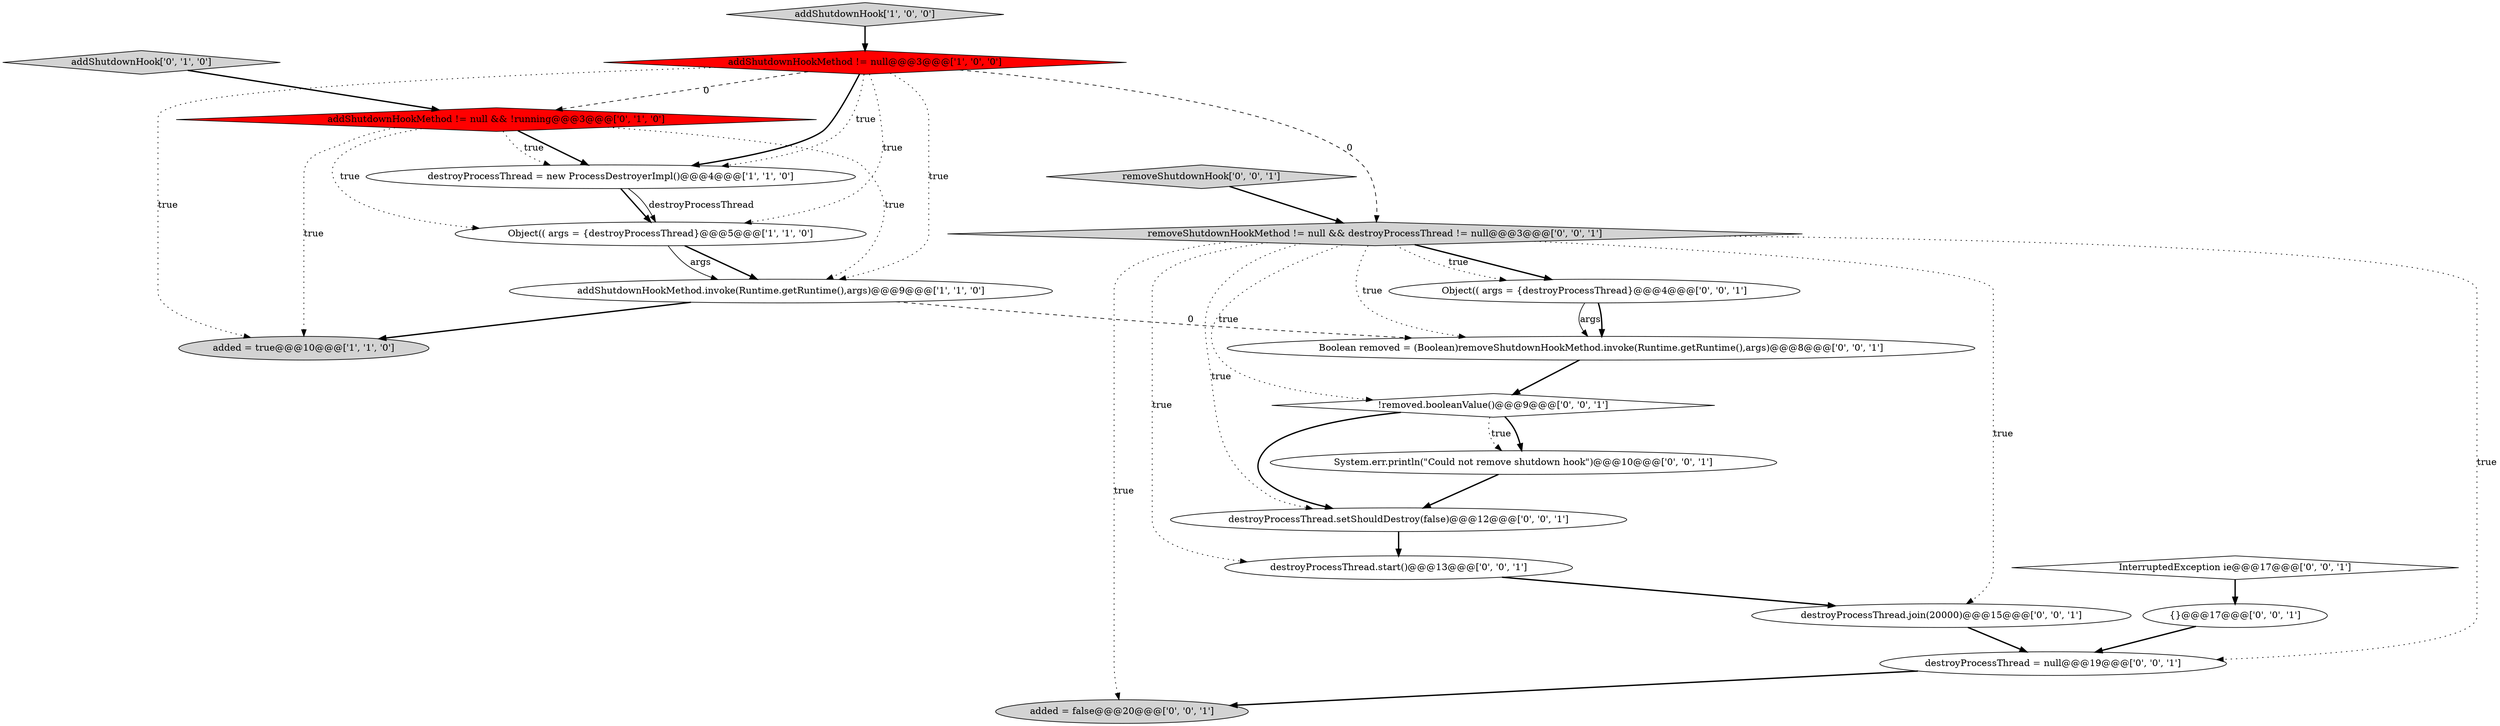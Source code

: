 digraph {
19 [style = filled, label = "added = false@@@20@@@['0', '0', '1']", fillcolor = lightgray, shape = ellipse image = "AAA0AAABBB3BBB"];
16 [style = filled, label = "Object(( args = {destroyProcessThread}@@@4@@@['0', '0', '1']", fillcolor = white, shape = ellipse image = "AAA0AAABBB3BBB"];
8 [style = filled, label = "!removed.booleanValue()@@@9@@@['0', '0', '1']", fillcolor = white, shape = diamond image = "AAA0AAABBB3BBB"];
9 [style = filled, label = "removeShutdownHookMethod != null && destroyProcessThread != null@@@3@@@['0', '0', '1']", fillcolor = lightgray, shape = diamond image = "AAA0AAABBB3BBB"];
10 [style = filled, label = "removeShutdownHook['0', '0', '1']", fillcolor = lightgray, shape = diamond image = "AAA0AAABBB3BBB"];
20 [style = filled, label = "destroyProcessThread.start()@@@13@@@['0', '0', '1']", fillcolor = white, shape = ellipse image = "AAA0AAABBB3BBB"];
0 [style = filled, label = "addShutdownHookMethod != null@@@3@@@['1', '0', '0']", fillcolor = red, shape = diamond image = "AAA1AAABBB1BBB"];
6 [style = filled, label = "addShutdownHookMethod != null && !running@@@3@@@['0', '1', '0']", fillcolor = red, shape = diamond image = "AAA1AAABBB2BBB"];
3 [style = filled, label = "addShutdownHookMethod.invoke(Runtime.getRuntime(),args)@@@9@@@['1', '1', '0']", fillcolor = white, shape = ellipse image = "AAA0AAABBB1BBB"];
1 [style = filled, label = "Object(( args = {destroyProcessThread}@@@5@@@['1', '1', '0']", fillcolor = white, shape = ellipse image = "AAA0AAABBB1BBB"];
14 [style = filled, label = "destroyProcessThread = null@@@19@@@['0', '0', '1']", fillcolor = white, shape = ellipse image = "AAA0AAABBB3BBB"];
5 [style = filled, label = "added = true@@@10@@@['1', '1', '0']", fillcolor = lightgray, shape = ellipse image = "AAA0AAABBB1BBB"];
7 [style = filled, label = "addShutdownHook['0', '1', '0']", fillcolor = lightgray, shape = diamond image = "AAA0AAABBB2BBB"];
2 [style = filled, label = "destroyProcessThread = new ProcessDestroyerImpl()@@@4@@@['1', '1', '0']", fillcolor = white, shape = ellipse image = "AAA0AAABBB1BBB"];
15 [style = filled, label = "System.err.println(\"Could not remove shutdown hook\")@@@10@@@['0', '0', '1']", fillcolor = white, shape = ellipse image = "AAA0AAABBB3BBB"];
4 [style = filled, label = "addShutdownHook['1', '0', '0']", fillcolor = lightgray, shape = diamond image = "AAA0AAABBB1BBB"];
17 [style = filled, label = "destroyProcessThread.join(20000)@@@15@@@['0', '0', '1']", fillcolor = white, shape = ellipse image = "AAA0AAABBB3BBB"];
11 [style = filled, label = "destroyProcessThread.setShouldDestroy(false)@@@12@@@['0', '0', '1']", fillcolor = white, shape = ellipse image = "AAA0AAABBB3BBB"];
12 [style = filled, label = "Boolean removed = (Boolean)removeShutdownHookMethod.invoke(Runtime.getRuntime(),args)@@@8@@@['0', '0', '1']", fillcolor = white, shape = ellipse image = "AAA0AAABBB3BBB"];
13 [style = filled, label = "InterruptedException ie@@@17@@@['0', '0', '1']", fillcolor = white, shape = diamond image = "AAA0AAABBB3BBB"];
18 [style = filled, label = "{}@@@17@@@['0', '0', '1']", fillcolor = white, shape = ellipse image = "AAA0AAABBB3BBB"];
11->20 [style = bold, label=""];
9->12 [style = dotted, label="true"];
20->17 [style = bold, label=""];
0->5 [style = dotted, label="true"];
8->15 [style = bold, label=""];
2->1 [style = bold, label=""];
9->17 [style = dotted, label="true"];
9->11 [style = dotted, label="true"];
0->2 [style = bold, label=""];
0->6 [style = dashed, label="0"];
6->1 [style = dotted, label="true"];
1->3 [style = bold, label=""];
8->15 [style = dotted, label="true"];
14->19 [style = bold, label=""];
2->1 [style = solid, label="destroyProcessThread"];
9->14 [style = dotted, label="true"];
9->16 [style = bold, label=""];
4->0 [style = bold, label=""];
9->8 [style = dotted, label="true"];
6->2 [style = bold, label=""];
16->12 [style = solid, label="args"];
3->5 [style = bold, label=""];
9->19 [style = dotted, label="true"];
6->2 [style = dotted, label="true"];
3->12 [style = dashed, label="0"];
15->11 [style = bold, label=""];
17->14 [style = bold, label=""];
12->8 [style = bold, label=""];
7->6 [style = bold, label=""];
9->20 [style = dotted, label="true"];
10->9 [style = bold, label=""];
0->3 [style = dotted, label="true"];
0->2 [style = dotted, label="true"];
9->16 [style = dotted, label="true"];
0->9 [style = dashed, label="0"];
6->3 [style = dotted, label="true"];
1->3 [style = solid, label="args"];
8->11 [style = bold, label=""];
16->12 [style = bold, label=""];
18->14 [style = bold, label=""];
13->18 [style = bold, label=""];
6->5 [style = dotted, label="true"];
0->1 [style = dotted, label="true"];
}
